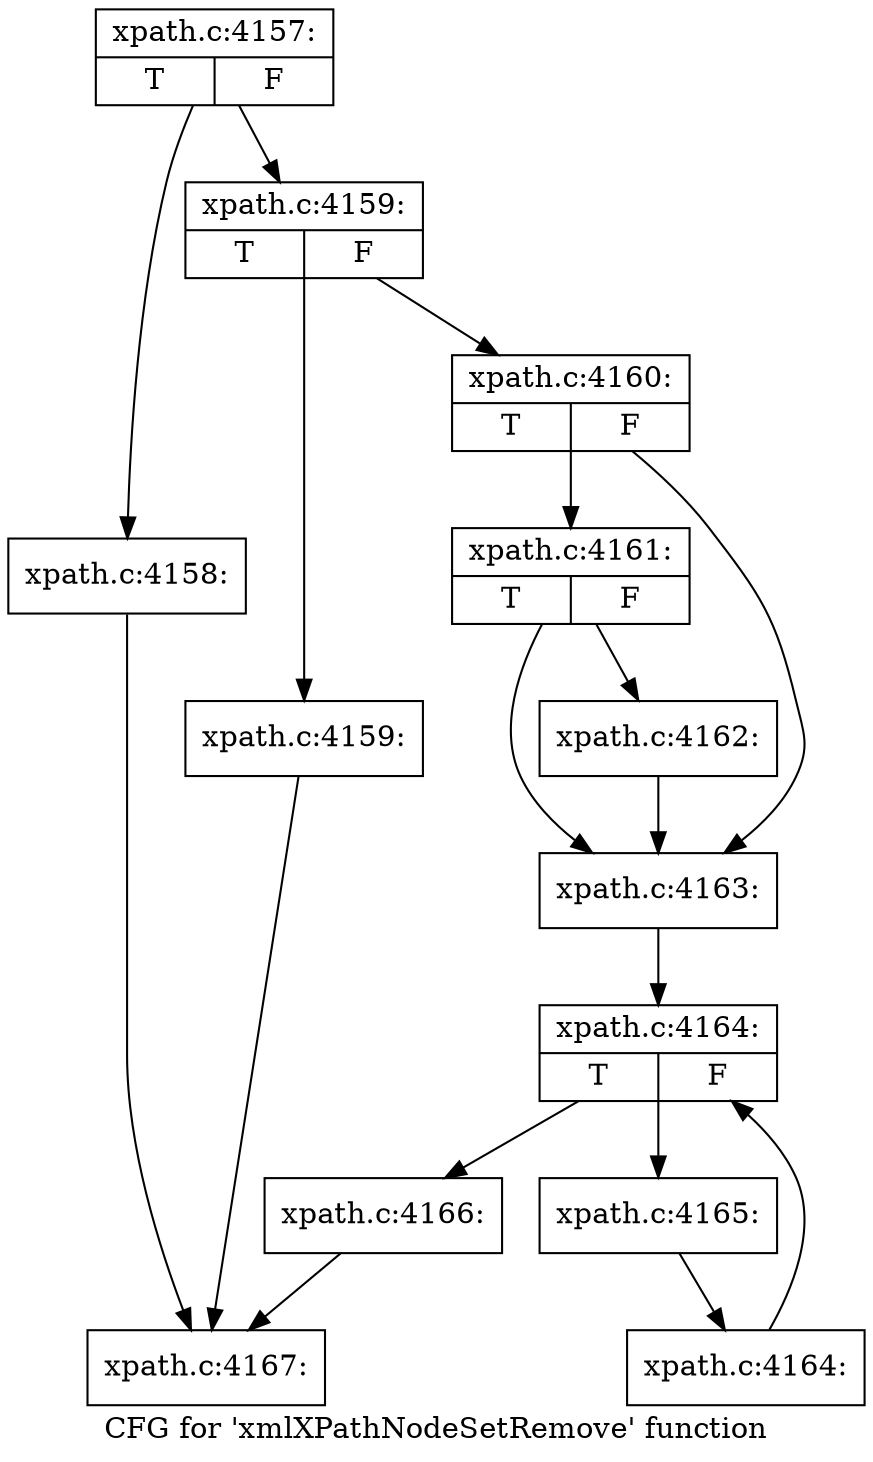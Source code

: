 digraph "CFG for 'xmlXPathNodeSetRemove' function" {
	label="CFG for 'xmlXPathNodeSetRemove' function";

	Node0x55e6b25774d0 [shape=record,label="{xpath.c:4157:|{<s0>T|<s1>F}}"];
	Node0x55e6b25774d0 -> Node0x55e6b257ce40;
	Node0x55e6b25774d0 -> Node0x55e6b257d260;
	Node0x55e6b257ce40 [shape=record,label="{xpath.c:4158:}"];
	Node0x55e6b257ce40 -> Node0x55e6b257ccb0;
	Node0x55e6b257d260 [shape=record,label="{xpath.c:4159:|{<s0>T|<s1>F}}"];
	Node0x55e6b257d260 -> Node0x55e6b257df90;
	Node0x55e6b257d260 -> Node0x55e6b257dfe0;
	Node0x55e6b257df90 [shape=record,label="{xpath.c:4159:}"];
	Node0x55e6b257df90 -> Node0x55e6b257ccb0;
	Node0x55e6b257dfe0 [shape=record,label="{xpath.c:4160:|{<s0>T|<s1>F}}"];
	Node0x55e6b257dfe0 -> Node0x55e6b257e520;
	Node0x55e6b257dfe0 -> Node0x55e6b257e4d0;
	Node0x55e6b257e520 [shape=record,label="{xpath.c:4161:|{<s0>T|<s1>F}}"];
	Node0x55e6b257e520 -> Node0x55e6b257e480;
	Node0x55e6b257e520 -> Node0x55e6b257e4d0;
	Node0x55e6b257e480 [shape=record,label="{xpath.c:4162:}"];
	Node0x55e6b257e480 -> Node0x55e6b257e4d0;
	Node0x55e6b257e4d0 [shape=record,label="{xpath.c:4163:}"];
	Node0x55e6b257e4d0 -> Node0x55e6b257f870;
	Node0x55e6b257f870 [shape=record,label="{xpath.c:4164:|{<s0>T|<s1>F}}"];
	Node0x55e6b257f870 -> Node0x55e6b257fb50;
	Node0x55e6b257f870 -> Node0x55e6b257f820;
	Node0x55e6b257fb50 [shape=record,label="{xpath.c:4165:}"];
	Node0x55e6b257fb50 -> Node0x55e6b257fac0;
	Node0x55e6b257fac0 [shape=record,label="{xpath.c:4164:}"];
	Node0x55e6b257fac0 -> Node0x55e6b257f870;
	Node0x55e6b257f820 [shape=record,label="{xpath.c:4166:}"];
	Node0x55e6b257f820 -> Node0x55e6b257ccb0;
	Node0x55e6b257ccb0 [shape=record,label="{xpath.c:4167:}"];
}
